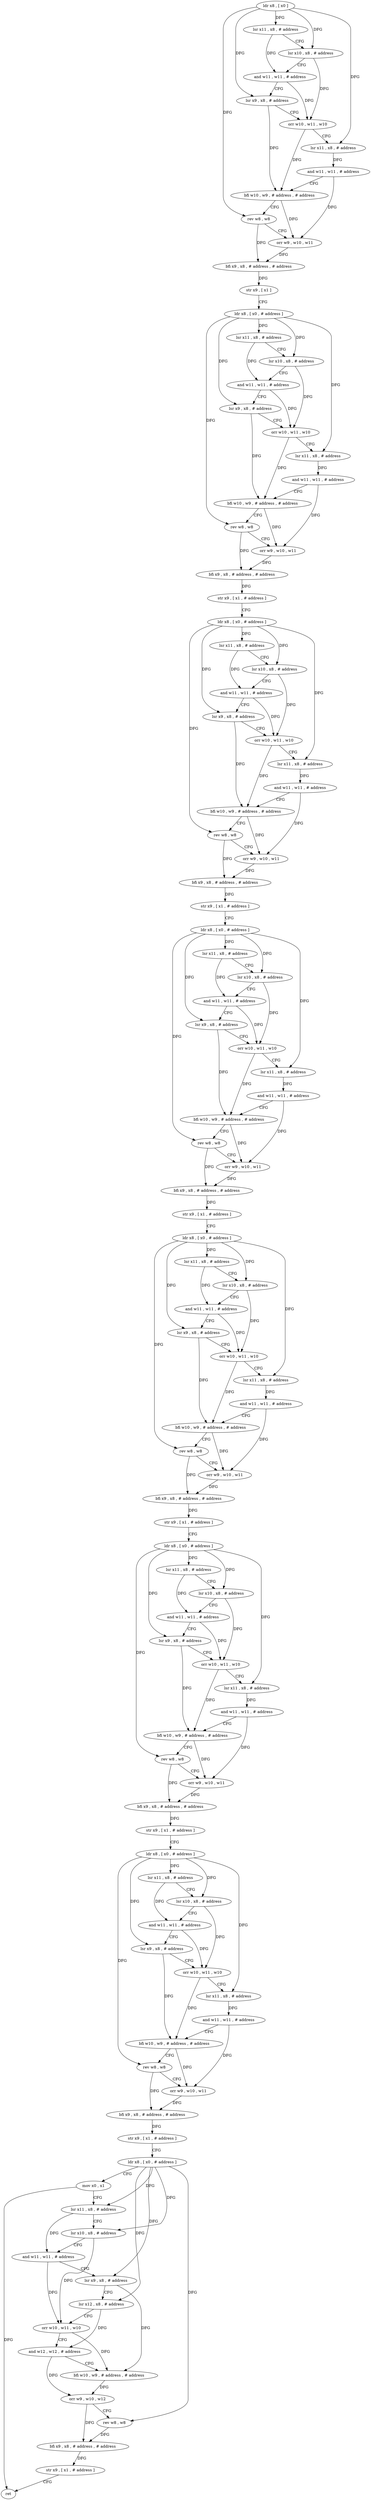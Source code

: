 digraph "func" {
"4240516" [label = "ldr x8 , [ x0 ]" ]
"4240520" [label = "lsr x11 , x8 , # address" ]
"4240524" [label = "lsr x10 , x8 , # address" ]
"4240528" [label = "and w11 , w11 , # address" ]
"4240532" [label = "lsr x9 , x8 , # address" ]
"4240536" [label = "orr w10 , w11 , w10" ]
"4240540" [label = "lsr x11 , x8 , # address" ]
"4240544" [label = "and w11 , w11 , # address" ]
"4240548" [label = "bfi w10 , w9 , # address , # address" ]
"4240552" [label = "rev w8 , w8" ]
"4240556" [label = "orr w9 , w10 , w11" ]
"4240560" [label = "bfi x9 , x8 , # address , # address" ]
"4240564" [label = "str x9 , [ x1 ]" ]
"4240568" [label = "ldr x8 , [ x0 , # address ]" ]
"4240572" [label = "lsr x11 , x8 , # address" ]
"4240576" [label = "lsr x10 , x8 , # address" ]
"4240580" [label = "and w11 , w11 , # address" ]
"4240584" [label = "lsr x9 , x8 , # address" ]
"4240588" [label = "orr w10 , w11 , w10" ]
"4240592" [label = "lsr x11 , x8 , # address" ]
"4240596" [label = "and w11 , w11 , # address" ]
"4240600" [label = "bfi w10 , w9 , # address , # address" ]
"4240604" [label = "rev w8 , w8" ]
"4240608" [label = "orr w9 , w10 , w11" ]
"4240612" [label = "bfi x9 , x8 , # address , # address" ]
"4240616" [label = "str x9 , [ x1 , # address ]" ]
"4240620" [label = "ldr x8 , [ x0 , # address ]" ]
"4240624" [label = "lsr x11 , x8 , # address" ]
"4240628" [label = "lsr x10 , x8 , # address" ]
"4240632" [label = "and w11 , w11 , # address" ]
"4240636" [label = "lsr x9 , x8 , # address" ]
"4240640" [label = "orr w10 , w11 , w10" ]
"4240644" [label = "lsr x11 , x8 , # address" ]
"4240648" [label = "and w11 , w11 , # address" ]
"4240652" [label = "bfi w10 , w9 , # address , # address" ]
"4240656" [label = "rev w8 , w8" ]
"4240660" [label = "orr w9 , w10 , w11" ]
"4240664" [label = "bfi x9 , x8 , # address , # address" ]
"4240668" [label = "str x9 , [ x1 , # address ]" ]
"4240672" [label = "ldr x8 , [ x0 , # address ]" ]
"4240676" [label = "lsr x11 , x8 , # address" ]
"4240680" [label = "lsr x10 , x8 , # address" ]
"4240684" [label = "and w11 , w11 , # address" ]
"4240688" [label = "lsr x9 , x8 , # address" ]
"4240692" [label = "orr w10 , w11 , w10" ]
"4240696" [label = "lsr x11 , x8 , # address" ]
"4240700" [label = "and w11 , w11 , # address" ]
"4240704" [label = "bfi w10 , w9 , # address , # address" ]
"4240708" [label = "rev w8 , w8" ]
"4240712" [label = "orr w9 , w10 , w11" ]
"4240716" [label = "bfi x9 , x8 , # address , # address" ]
"4240720" [label = "str x9 , [ x1 , # address ]" ]
"4240724" [label = "ldr x8 , [ x0 , # address ]" ]
"4240728" [label = "lsr x11 , x8 , # address" ]
"4240732" [label = "lsr x10 , x8 , # address" ]
"4240736" [label = "and w11 , w11 , # address" ]
"4240740" [label = "lsr x9 , x8 , # address" ]
"4240744" [label = "orr w10 , w11 , w10" ]
"4240748" [label = "lsr x11 , x8 , # address" ]
"4240752" [label = "and w11 , w11 , # address" ]
"4240756" [label = "bfi w10 , w9 , # address , # address" ]
"4240760" [label = "rev w8 , w8" ]
"4240764" [label = "orr w9 , w10 , w11" ]
"4240768" [label = "bfi x9 , x8 , # address , # address" ]
"4240772" [label = "str x9 , [ x1 , # address ]" ]
"4240776" [label = "ldr x8 , [ x0 , # address ]" ]
"4240780" [label = "lsr x11 , x8 , # address" ]
"4240784" [label = "lsr x10 , x8 , # address" ]
"4240788" [label = "and w11 , w11 , # address" ]
"4240792" [label = "lsr x9 , x8 , # address" ]
"4240796" [label = "orr w10 , w11 , w10" ]
"4240800" [label = "lsr x11 , x8 , # address" ]
"4240804" [label = "and w11 , w11 , # address" ]
"4240808" [label = "bfi w10 , w9 , # address , # address" ]
"4240812" [label = "rev w8 , w8" ]
"4240816" [label = "orr w9 , w10 , w11" ]
"4240820" [label = "bfi x9 , x8 , # address , # address" ]
"4240824" [label = "str x9 , [ x1 , # address ]" ]
"4240828" [label = "ldr x8 , [ x0 , # address ]" ]
"4240832" [label = "lsr x11 , x8 , # address" ]
"4240836" [label = "lsr x10 , x8 , # address" ]
"4240840" [label = "and w11 , w11 , # address" ]
"4240844" [label = "lsr x9 , x8 , # address" ]
"4240848" [label = "orr w10 , w11 , w10" ]
"4240852" [label = "lsr x11 , x8 , # address" ]
"4240856" [label = "and w11 , w11 , # address" ]
"4240860" [label = "bfi w10 , w9 , # address , # address" ]
"4240864" [label = "rev w8 , w8" ]
"4240868" [label = "orr w9 , w10 , w11" ]
"4240872" [label = "bfi x9 , x8 , # address , # address" ]
"4240876" [label = "str x9 , [ x1 , # address ]" ]
"4240880" [label = "ldr x8 , [ x0 , # address ]" ]
"4240884" [label = "mov x0 , x1" ]
"4240888" [label = "lsr x11 , x8 , # address" ]
"4240892" [label = "lsr x10 , x8 , # address" ]
"4240896" [label = "and w11 , w11 , # address" ]
"4240900" [label = "lsr x9 , x8 , # address" ]
"4240904" [label = "lsr x12 , x8 , # address" ]
"4240908" [label = "orr w10 , w11 , w10" ]
"4240912" [label = "and w12 , w12 , # address" ]
"4240916" [label = "bfi w10 , w9 , # address , # address" ]
"4240920" [label = "orr w9 , w10 , w12" ]
"4240924" [label = "rev w8 , w8" ]
"4240928" [label = "bfi x9 , x8 , # address , # address" ]
"4240932" [label = "str x9 , [ x1 , # address ]" ]
"4240936" [label = "ret" ]
"4240516" -> "4240520" [ label = "DFG" ]
"4240516" -> "4240524" [ label = "DFG" ]
"4240516" -> "4240532" [ label = "DFG" ]
"4240516" -> "4240540" [ label = "DFG" ]
"4240516" -> "4240552" [ label = "DFG" ]
"4240520" -> "4240524" [ label = "CFG" ]
"4240520" -> "4240528" [ label = "DFG" ]
"4240524" -> "4240528" [ label = "CFG" ]
"4240524" -> "4240536" [ label = "DFG" ]
"4240528" -> "4240532" [ label = "CFG" ]
"4240528" -> "4240536" [ label = "DFG" ]
"4240532" -> "4240536" [ label = "CFG" ]
"4240532" -> "4240548" [ label = "DFG" ]
"4240536" -> "4240540" [ label = "CFG" ]
"4240536" -> "4240548" [ label = "DFG" ]
"4240540" -> "4240544" [ label = "DFG" ]
"4240544" -> "4240548" [ label = "CFG" ]
"4240544" -> "4240556" [ label = "DFG" ]
"4240548" -> "4240552" [ label = "CFG" ]
"4240548" -> "4240556" [ label = "DFG" ]
"4240552" -> "4240556" [ label = "CFG" ]
"4240552" -> "4240560" [ label = "DFG" ]
"4240556" -> "4240560" [ label = "DFG" ]
"4240560" -> "4240564" [ label = "DFG" ]
"4240564" -> "4240568" [ label = "CFG" ]
"4240568" -> "4240572" [ label = "DFG" ]
"4240568" -> "4240576" [ label = "DFG" ]
"4240568" -> "4240584" [ label = "DFG" ]
"4240568" -> "4240592" [ label = "DFG" ]
"4240568" -> "4240604" [ label = "DFG" ]
"4240572" -> "4240576" [ label = "CFG" ]
"4240572" -> "4240580" [ label = "DFG" ]
"4240576" -> "4240580" [ label = "CFG" ]
"4240576" -> "4240588" [ label = "DFG" ]
"4240580" -> "4240584" [ label = "CFG" ]
"4240580" -> "4240588" [ label = "DFG" ]
"4240584" -> "4240588" [ label = "CFG" ]
"4240584" -> "4240600" [ label = "DFG" ]
"4240588" -> "4240592" [ label = "CFG" ]
"4240588" -> "4240600" [ label = "DFG" ]
"4240592" -> "4240596" [ label = "DFG" ]
"4240596" -> "4240600" [ label = "CFG" ]
"4240596" -> "4240608" [ label = "DFG" ]
"4240600" -> "4240604" [ label = "CFG" ]
"4240600" -> "4240608" [ label = "DFG" ]
"4240604" -> "4240608" [ label = "CFG" ]
"4240604" -> "4240612" [ label = "DFG" ]
"4240608" -> "4240612" [ label = "DFG" ]
"4240612" -> "4240616" [ label = "DFG" ]
"4240616" -> "4240620" [ label = "CFG" ]
"4240620" -> "4240624" [ label = "DFG" ]
"4240620" -> "4240628" [ label = "DFG" ]
"4240620" -> "4240636" [ label = "DFG" ]
"4240620" -> "4240644" [ label = "DFG" ]
"4240620" -> "4240656" [ label = "DFG" ]
"4240624" -> "4240628" [ label = "CFG" ]
"4240624" -> "4240632" [ label = "DFG" ]
"4240628" -> "4240632" [ label = "CFG" ]
"4240628" -> "4240640" [ label = "DFG" ]
"4240632" -> "4240636" [ label = "CFG" ]
"4240632" -> "4240640" [ label = "DFG" ]
"4240636" -> "4240640" [ label = "CFG" ]
"4240636" -> "4240652" [ label = "DFG" ]
"4240640" -> "4240644" [ label = "CFG" ]
"4240640" -> "4240652" [ label = "DFG" ]
"4240644" -> "4240648" [ label = "DFG" ]
"4240648" -> "4240652" [ label = "CFG" ]
"4240648" -> "4240660" [ label = "DFG" ]
"4240652" -> "4240656" [ label = "CFG" ]
"4240652" -> "4240660" [ label = "DFG" ]
"4240656" -> "4240660" [ label = "CFG" ]
"4240656" -> "4240664" [ label = "DFG" ]
"4240660" -> "4240664" [ label = "DFG" ]
"4240664" -> "4240668" [ label = "DFG" ]
"4240668" -> "4240672" [ label = "CFG" ]
"4240672" -> "4240676" [ label = "DFG" ]
"4240672" -> "4240680" [ label = "DFG" ]
"4240672" -> "4240688" [ label = "DFG" ]
"4240672" -> "4240696" [ label = "DFG" ]
"4240672" -> "4240708" [ label = "DFG" ]
"4240676" -> "4240680" [ label = "CFG" ]
"4240676" -> "4240684" [ label = "DFG" ]
"4240680" -> "4240684" [ label = "CFG" ]
"4240680" -> "4240692" [ label = "DFG" ]
"4240684" -> "4240688" [ label = "CFG" ]
"4240684" -> "4240692" [ label = "DFG" ]
"4240688" -> "4240692" [ label = "CFG" ]
"4240688" -> "4240704" [ label = "DFG" ]
"4240692" -> "4240696" [ label = "CFG" ]
"4240692" -> "4240704" [ label = "DFG" ]
"4240696" -> "4240700" [ label = "DFG" ]
"4240700" -> "4240704" [ label = "CFG" ]
"4240700" -> "4240712" [ label = "DFG" ]
"4240704" -> "4240708" [ label = "CFG" ]
"4240704" -> "4240712" [ label = "DFG" ]
"4240708" -> "4240712" [ label = "CFG" ]
"4240708" -> "4240716" [ label = "DFG" ]
"4240712" -> "4240716" [ label = "DFG" ]
"4240716" -> "4240720" [ label = "DFG" ]
"4240720" -> "4240724" [ label = "CFG" ]
"4240724" -> "4240728" [ label = "DFG" ]
"4240724" -> "4240732" [ label = "DFG" ]
"4240724" -> "4240740" [ label = "DFG" ]
"4240724" -> "4240748" [ label = "DFG" ]
"4240724" -> "4240760" [ label = "DFG" ]
"4240728" -> "4240732" [ label = "CFG" ]
"4240728" -> "4240736" [ label = "DFG" ]
"4240732" -> "4240736" [ label = "CFG" ]
"4240732" -> "4240744" [ label = "DFG" ]
"4240736" -> "4240740" [ label = "CFG" ]
"4240736" -> "4240744" [ label = "DFG" ]
"4240740" -> "4240744" [ label = "CFG" ]
"4240740" -> "4240756" [ label = "DFG" ]
"4240744" -> "4240748" [ label = "CFG" ]
"4240744" -> "4240756" [ label = "DFG" ]
"4240748" -> "4240752" [ label = "DFG" ]
"4240752" -> "4240756" [ label = "CFG" ]
"4240752" -> "4240764" [ label = "DFG" ]
"4240756" -> "4240760" [ label = "CFG" ]
"4240756" -> "4240764" [ label = "DFG" ]
"4240760" -> "4240764" [ label = "CFG" ]
"4240760" -> "4240768" [ label = "DFG" ]
"4240764" -> "4240768" [ label = "DFG" ]
"4240768" -> "4240772" [ label = "DFG" ]
"4240772" -> "4240776" [ label = "CFG" ]
"4240776" -> "4240780" [ label = "DFG" ]
"4240776" -> "4240784" [ label = "DFG" ]
"4240776" -> "4240792" [ label = "DFG" ]
"4240776" -> "4240800" [ label = "DFG" ]
"4240776" -> "4240812" [ label = "DFG" ]
"4240780" -> "4240784" [ label = "CFG" ]
"4240780" -> "4240788" [ label = "DFG" ]
"4240784" -> "4240788" [ label = "CFG" ]
"4240784" -> "4240796" [ label = "DFG" ]
"4240788" -> "4240792" [ label = "CFG" ]
"4240788" -> "4240796" [ label = "DFG" ]
"4240792" -> "4240796" [ label = "CFG" ]
"4240792" -> "4240808" [ label = "DFG" ]
"4240796" -> "4240800" [ label = "CFG" ]
"4240796" -> "4240808" [ label = "DFG" ]
"4240800" -> "4240804" [ label = "DFG" ]
"4240804" -> "4240808" [ label = "CFG" ]
"4240804" -> "4240816" [ label = "DFG" ]
"4240808" -> "4240812" [ label = "CFG" ]
"4240808" -> "4240816" [ label = "DFG" ]
"4240812" -> "4240816" [ label = "CFG" ]
"4240812" -> "4240820" [ label = "DFG" ]
"4240816" -> "4240820" [ label = "DFG" ]
"4240820" -> "4240824" [ label = "DFG" ]
"4240824" -> "4240828" [ label = "CFG" ]
"4240828" -> "4240832" [ label = "DFG" ]
"4240828" -> "4240836" [ label = "DFG" ]
"4240828" -> "4240844" [ label = "DFG" ]
"4240828" -> "4240852" [ label = "DFG" ]
"4240828" -> "4240864" [ label = "DFG" ]
"4240832" -> "4240836" [ label = "CFG" ]
"4240832" -> "4240840" [ label = "DFG" ]
"4240836" -> "4240840" [ label = "CFG" ]
"4240836" -> "4240848" [ label = "DFG" ]
"4240840" -> "4240844" [ label = "CFG" ]
"4240840" -> "4240848" [ label = "DFG" ]
"4240844" -> "4240848" [ label = "CFG" ]
"4240844" -> "4240860" [ label = "DFG" ]
"4240848" -> "4240852" [ label = "CFG" ]
"4240848" -> "4240860" [ label = "DFG" ]
"4240852" -> "4240856" [ label = "DFG" ]
"4240856" -> "4240860" [ label = "CFG" ]
"4240856" -> "4240868" [ label = "DFG" ]
"4240860" -> "4240864" [ label = "CFG" ]
"4240860" -> "4240868" [ label = "DFG" ]
"4240864" -> "4240868" [ label = "CFG" ]
"4240864" -> "4240872" [ label = "DFG" ]
"4240868" -> "4240872" [ label = "DFG" ]
"4240872" -> "4240876" [ label = "DFG" ]
"4240876" -> "4240880" [ label = "CFG" ]
"4240880" -> "4240884" [ label = "CFG" ]
"4240880" -> "4240888" [ label = "DFG" ]
"4240880" -> "4240892" [ label = "DFG" ]
"4240880" -> "4240900" [ label = "DFG" ]
"4240880" -> "4240904" [ label = "DFG" ]
"4240880" -> "4240924" [ label = "DFG" ]
"4240884" -> "4240888" [ label = "CFG" ]
"4240884" -> "4240936" [ label = "DFG" ]
"4240888" -> "4240892" [ label = "CFG" ]
"4240888" -> "4240896" [ label = "DFG" ]
"4240892" -> "4240896" [ label = "CFG" ]
"4240892" -> "4240908" [ label = "DFG" ]
"4240896" -> "4240900" [ label = "CFG" ]
"4240896" -> "4240908" [ label = "DFG" ]
"4240900" -> "4240904" [ label = "CFG" ]
"4240900" -> "4240916" [ label = "DFG" ]
"4240904" -> "4240908" [ label = "CFG" ]
"4240904" -> "4240912" [ label = "DFG" ]
"4240908" -> "4240912" [ label = "CFG" ]
"4240908" -> "4240916" [ label = "DFG" ]
"4240912" -> "4240916" [ label = "CFG" ]
"4240912" -> "4240920" [ label = "DFG" ]
"4240916" -> "4240920" [ label = "DFG" ]
"4240920" -> "4240924" [ label = "CFG" ]
"4240920" -> "4240928" [ label = "DFG" ]
"4240924" -> "4240928" [ label = "DFG" ]
"4240928" -> "4240932" [ label = "DFG" ]
"4240932" -> "4240936" [ label = "CFG" ]
}
